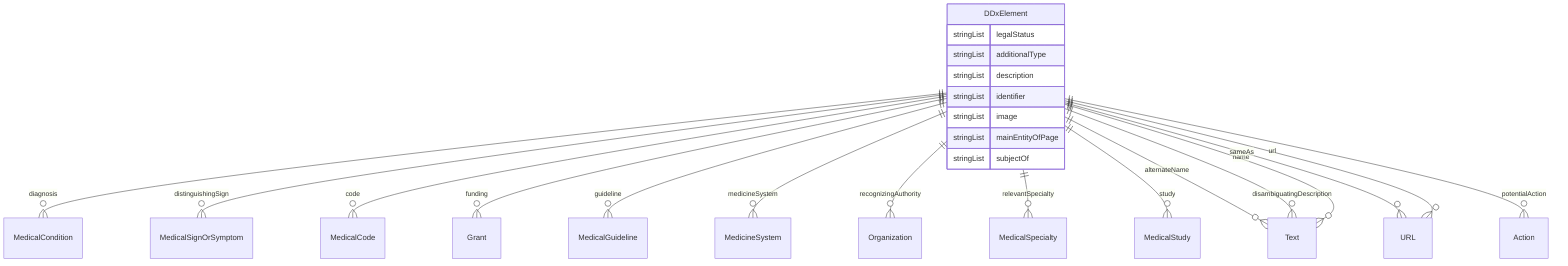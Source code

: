 erDiagram
DDxElement {
    stringList legalStatus  
    stringList additionalType  
    stringList description  
    stringList identifier  
    stringList image  
    stringList mainEntityOfPage  
    stringList subjectOf  
}

DDxElement ||--}o MedicalCondition : "diagnosis"
DDxElement ||--}o MedicalSignOrSymptom : "distinguishingSign"
DDxElement ||--}o MedicalCode : "code"
DDxElement ||--}o Grant : "funding"
DDxElement ||--}o MedicalGuideline : "guideline"
DDxElement ||--}o MedicineSystem : "medicineSystem"
DDxElement ||--}o Organization : "recognizingAuthority"
DDxElement ||--}o MedicalSpecialty : "relevantSpecialty"
DDxElement ||--}o MedicalStudy : "study"
DDxElement ||--}o Text : "alternateName"
DDxElement ||--}o Text : "disambiguatingDescription"
DDxElement ||--}o Text : "name"
DDxElement ||--}o URL : "sameAs"
DDxElement ||--}o Action : "potentialAction"
DDxElement ||--}o URL : "url"